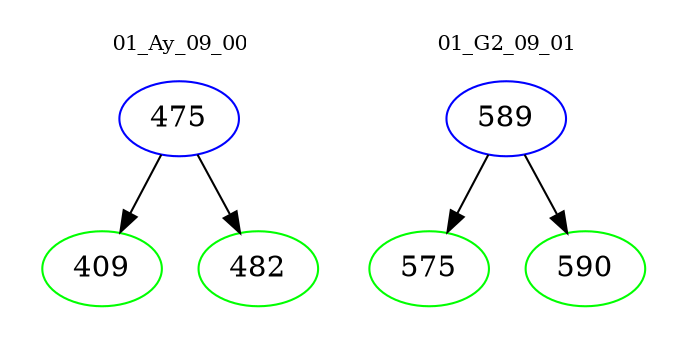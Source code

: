 digraph{
subgraph cluster_0 {
color = white
label = "01_Ay_09_00";
fontsize=10;
T0_475 [label="475", color="blue"]
T0_475 -> T0_409 [color="black"]
T0_409 [label="409", color="green"]
T0_475 -> T0_482 [color="black"]
T0_482 [label="482", color="green"]
}
subgraph cluster_1 {
color = white
label = "01_G2_09_01";
fontsize=10;
T1_589 [label="589", color="blue"]
T1_589 -> T1_575 [color="black"]
T1_575 [label="575", color="green"]
T1_589 -> T1_590 [color="black"]
T1_590 [label="590", color="green"]
}
}
